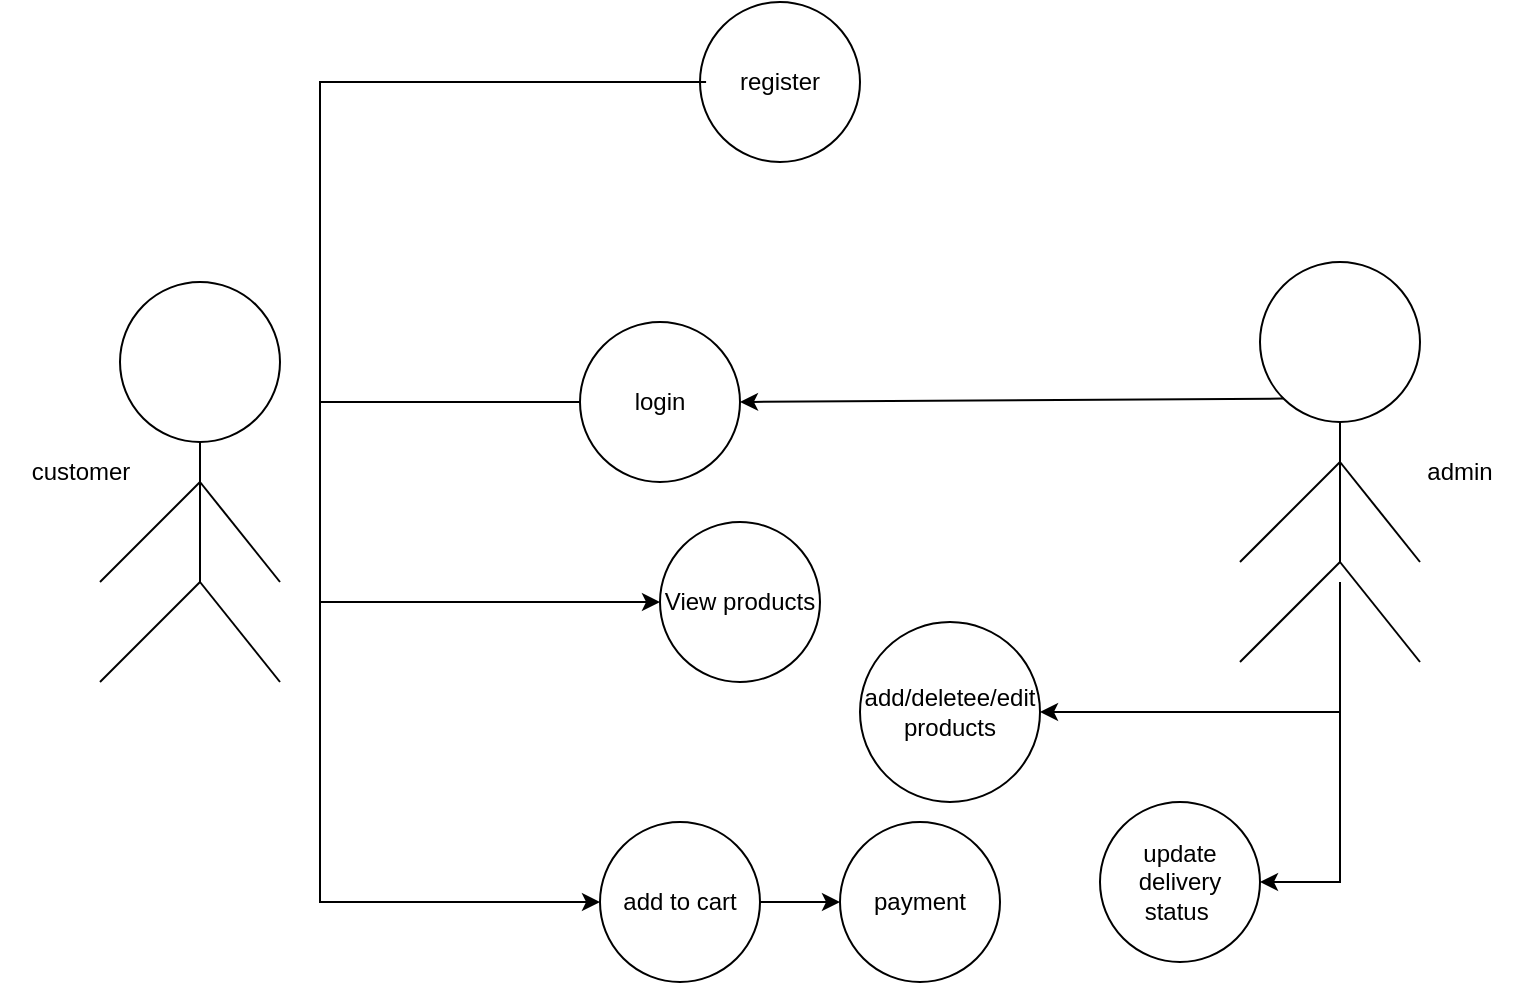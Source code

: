 <mxfile version="25.0.1">
  <diagram name="Page-1" id="Ynx68UBB_o64urv7k_MC">
    <mxGraphModel dx="1379" dy="797" grid="1" gridSize="10" guides="1" tooltips="1" connect="1" arrows="1" fold="1" page="1" pageScale="1" pageWidth="850" pageHeight="1100" math="0" shadow="0">
      <root>
        <mxCell id="0" />
        <mxCell id="1" parent="0" />
        <mxCell id="wfJCvPfa5bpnxtGig6JQ-1" value="register" style="ellipse;whiteSpace=wrap;html=1;aspect=fixed;" vertex="1" parent="1">
          <mxGeometry x="400" y="90" width="80" height="80" as="geometry" />
        </mxCell>
        <mxCell id="wfJCvPfa5bpnxtGig6JQ-2" value="" style="endArrow=none;html=1;rounded=0;" edge="1" parent="1" target="wfJCvPfa5bpnxtGig6JQ-3">
          <mxGeometry width="50" height="50" relative="1" as="geometry">
            <mxPoint x="150" y="380" as="sourcePoint" />
            <mxPoint x="150" y="270" as="targetPoint" />
          </mxGeometry>
        </mxCell>
        <mxCell id="wfJCvPfa5bpnxtGig6JQ-3" value="" style="ellipse;whiteSpace=wrap;html=1;aspect=fixed;" vertex="1" parent="1">
          <mxGeometry x="110" y="230" width="80" height="80" as="geometry" />
        </mxCell>
        <mxCell id="wfJCvPfa5bpnxtGig6JQ-4" value="" style="endArrow=none;html=1;rounded=0;" edge="1" parent="1">
          <mxGeometry width="50" height="50" relative="1" as="geometry">
            <mxPoint x="190" y="430" as="sourcePoint" />
            <mxPoint x="150" y="380" as="targetPoint" />
          </mxGeometry>
        </mxCell>
        <mxCell id="wfJCvPfa5bpnxtGig6JQ-5" value="" style="endArrow=none;html=1;rounded=0;" edge="1" parent="1">
          <mxGeometry width="50" height="50" relative="1" as="geometry">
            <mxPoint x="100" y="430" as="sourcePoint" />
            <mxPoint x="150" y="380" as="targetPoint" />
          </mxGeometry>
        </mxCell>
        <mxCell id="wfJCvPfa5bpnxtGig6JQ-6" value="" style="endArrow=none;html=1;rounded=0;" edge="1" parent="1">
          <mxGeometry width="50" height="50" relative="1" as="geometry">
            <mxPoint x="190" y="380" as="sourcePoint" />
            <mxPoint x="150" y="330" as="targetPoint" />
          </mxGeometry>
        </mxCell>
        <mxCell id="wfJCvPfa5bpnxtGig6JQ-7" value="" style="endArrow=none;html=1;rounded=0;" edge="1" parent="1">
          <mxGeometry width="50" height="50" relative="1" as="geometry">
            <mxPoint x="100" y="380" as="sourcePoint" />
            <mxPoint x="150" y="330" as="targetPoint" />
          </mxGeometry>
        </mxCell>
        <mxCell id="wfJCvPfa5bpnxtGig6JQ-8" value="customer" style="text;html=1;align=center;verticalAlign=middle;resizable=0;points=[];autosize=1;strokeColor=none;fillColor=none;" vertex="1" parent="1">
          <mxGeometry x="50" y="310" width="80" height="30" as="geometry" />
        </mxCell>
        <mxCell id="wfJCvPfa5bpnxtGig6JQ-9" value="" style="endArrow=none;html=1;rounded=0;entryX=0.038;entryY=0.65;entryDx=0;entryDy=0;entryPerimeter=0;" edge="1" parent="1">
          <mxGeometry width="50" height="50" relative="1" as="geometry">
            <mxPoint x="210" y="348" as="sourcePoint" />
            <mxPoint x="403.04" y="130" as="targetPoint" />
            <Array as="points">
              <mxPoint x="210" y="130" />
            </Array>
          </mxGeometry>
        </mxCell>
        <mxCell id="wfJCvPfa5bpnxtGig6JQ-11" value="" style="endArrow=none;html=1;rounded=0;" edge="1" parent="1" target="wfJCvPfa5bpnxtGig6JQ-12">
          <mxGeometry width="50" height="50" relative="1" as="geometry">
            <mxPoint x="210" y="340" as="sourcePoint" />
            <mxPoint x="380" y="290" as="targetPoint" />
            <Array as="points">
              <mxPoint x="210" y="290" />
            </Array>
          </mxGeometry>
        </mxCell>
        <mxCell id="wfJCvPfa5bpnxtGig6JQ-12" value="login" style="ellipse;whiteSpace=wrap;html=1;aspect=fixed;" vertex="1" parent="1">
          <mxGeometry x="340" y="250" width="80" height="80" as="geometry" />
        </mxCell>
        <mxCell id="wfJCvPfa5bpnxtGig6JQ-13" value="" style="endArrow=classic;html=1;rounded=0;" edge="1" parent="1">
          <mxGeometry width="50" height="50" relative="1" as="geometry">
            <mxPoint x="210" y="320" as="sourcePoint" />
            <mxPoint x="380" y="390" as="targetPoint" />
            <Array as="points">
              <mxPoint x="210" y="390" />
            </Array>
          </mxGeometry>
        </mxCell>
        <mxCell id="wfJCvPfa5bpnxtGig6JQ-14" value="View products" style="ellipse;whiteSpace=wrap;html=1;aspect=fixed;" vertex="1" parent="1">
          <mxGeometry x="380" y="350" width="80" height="80" as="geometry" />
        </mxCell>
        <mxCell id="wfJCvPfa5bpnxtGig6JQ-15" value="" style="endArrow=classic;html=1;rounded=0;" edge="1" parent="1" target="wfJCvPfa5bpnxtGig6JQ-16">
          <mxGeometry width="50" height="50" relative="1" as="geometry">
            <mxPoint x="210" y="390" as="sourcePoint" />
            <mxPoint x="390" y="540" as="targetPoint" />
            <Array as="points">
              <mxPoint x="210" y="540" />
            </Array>
          </mxGeometry>
        </mxCell>
        <mxCell id="wfJCvPfa5bpnxtGig6JQ-17" style="edgeStyle=orthogonalEdgeStyle;rounded=0;orthogonalLoop=1;jettySize=auto;html=1;" edge="1" parent="1" source="wfJCvPfa5bpnxtGig6JQ-16" target="wfJCvPfa5bpnxtGig6JQ-18">
          <mxGeometry relative="1" as="geometry">
            <mxPoint x="480" y="540" as="targetPoint" />
          </mxGeometry>
        </mxCell>
        <mxCell id="wfJCvPfa5bpnxtGig6JQ-16" value="add to cart" style="ellipse;whiteSpace=wrap;html=1;aspect=fixed;" vertex="1" parent="1">
          <mxGeometry x="350" y="500" width="80" height="80" as="geometry" />
        </mxCell>
        <mxCell id="wfJCvPfa5bpnxtGig6JQ-18" value="payment" style="ellipse;whiteSpace=wrap;html=1;aspect=fixed;" vertex="1" parent="1">
          <mxGeometry x="470" y="500" width="80" height="80" as="geometry" />
        </mxCell>
        <mxCell id="wfJCvPfa5bpnxtGig6JQ-19" value="" style="endArrow=none;html=1;rounded=0;" edge="1" parent="1" target="wfJCvPfa5bpnxtGig6JQ-20">
          <mxGeometry width="50" height="50" relative="1" as="geometry">
            <mxPoint x="720" y="370" as="sourcePoint" />
            <mxPoint x="720" y="260" as="targetPoint" />
          </mxGeometry>
        </mxCell>
        <mxCell id="wfJCvPfa5bpnxtGig6JQ-20" value="" style="ellipse;whiteSpace=wrap;html=1;aspect=fixed;" vertex="1" parent="1">
          <mxGeometry x="680" y="220" width="80" height="80" as="geometry" />
        </mxCell>
        <mxCell id="wfJCvPfa5bpnxtGig6JQ-21" value="" style="endArrow=none;html=1;rounded=0;" edge="1" parent="1">
          <mxGeometry width="50" height="50" relative="1" as="geometry">
            <mxPoint x="760" y="420" as="sourcePoint" />
            <mxPoint x="720" y="370" as="targetPoint" />
          </mxGeometry>
        </mxCell>
        <mxCell id="wfJCvPfa5bpnxtGig6JQ-22" value="" style="endArrow=none;html=1;rounded=0;" edge="1" parent="1">
          <mxGeometry width="50" height="50" relative="1" as="geometry">
            <mxPoint x="670" y="420" as="sourcePoint" />
            <mxPoint x="720" y="370" as="targetPoint" />
          </mxGeometry>
        </mxCell>
        <mxCell id="wfJCvPfa5bpnxtGig6JQ-23" value="" style="endArrow=none;html=1;rounded=0;" edge="1" parent="1">
          <mxGeometry width="50" height="50" relative="1" as="geometry">
            <mxPoint x="760" y="370" as="sourcePoint" />
            <mxPoint x="720" y="320" as="targetPoint" />
          </mxGeometry>
        </mxCell>
        <mxCell id="wfJCvPfa5bpnxtGig6JQ-24" value="" style="endArrow=none;html=1;rounded=0;" edge="1" parent="1">
          <mxGeometry width="50" height="50" relative="1" as="geometry">
            <mxPoint x="670" y="370" as="sourcePoint" />
            <mxPoint x="720" y="320" as="targetPoint" />
          </mxGeometry>
        </mxCell>
        <mxCell id="wfJCvPfa5bpnxtGig6JQ-26" value="admin" style="text;strokeColor=none;align=center;fillColor=none;html=1;verticalAlign=middle;whiteSpace=wrap;rounded=0;" vertex="1" parent="1">
          <mxGeometry x="750" y="310" width="60" height="30" as="geometry" />
        </mxCell>
        <mxCell id="wfJCvPfa5bpnxtGig6JQ-27" value="" style="endArrow=classic;html=1;rounded=0;entryX=1;entryY=0.5;entryDx=0;entryDy=0;exitX=0;exitY=1;exitDx=0;exitDy=0;" edge="1" parent="1" source="wfJCvPfa5bpnxtGig6JQ-20" target="wfJCvPfa5bpnxtGig6JQ-12">
          <mxGeometry width="50" height="50" relative="1" as="geometry">
            <mxPoint x="660" y="290" as="sourcePoint" />
            <mxPoint x="570" y="320" as="targetPoint" />
          </mxGeometry>
        </mxCell>
        <mxCell id="wfJCvPfa5bpnxtGig6JQ-28" value="" style="endArrow=classic;html=1;rounded=0;" edge="1" parent="1" target="wfJCvPfa5bpnxtGig6JQ-29">
          <mxGeometry width="50" height="50" relative="1" as="geometry">
            <mxPoint x="720" y="380" as="sourcePoint" />
            <mxPoint x="580" y="450" as="targetPoint" />
            <Array as="points">
              <mxPoint x="720" y="445" />
            </Array>
          </mxGeometry>
        </mxCell>
        <mxCell id="wfJCvPfa5bpnxtGig6JQ-29" value="add/deletee/edit products" style="ellipse;whiteSpace=wrap;html=1;aspect=fixed;" vertex="1" parent="1">
          <mxGeometry x="480" y="400" width="90" height="90" as="geometry" />
        </mxCell>
        <mxCell id="wfJCvPfa5bpnxtGig6JQ-30" value="" style="endArrow=classic;html=1;rounded=0;" edge="1" parent="1" target="wfJCvPfa5bpnxtGig6JQ-32">
          <mxGeometry width="50" height="50" relative="1" as="geometry">
            <mxPoint x="720" y="440" as="sourcePoint" />
            <mxPoint x="660" y="530" as="targetPoint" />
            <Array as="points">
              <mxPoint x="720" y="530" />
            </Array>
          </mxGeometry>
        </mxCell>
        <mxCell id="wfJCvPfa5bpnxtGig6JQ-32" value="update delivery status&amp;nbsp;" style="ellipse;whiteSpace=wrap;html=1;aspect=fixed;" vertex="1" parent="1">
          <mxGeometry x="600" y="490" width="80" height="80" as="geometry" />
        </mxCell>
      </root>
    </mxGraphModel>
  </diagram>
</mxfile>
